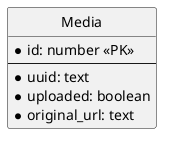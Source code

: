 @startuml media database
' hide the spot
hide circle

' avoid problems with angled crows feet
skinparam linetype ortho

entity "Media" as media {
    *id: number <<PK>>
    --
    *uuid: text
    *uploaded: boolean
    *original_url: text 
}

@enduml